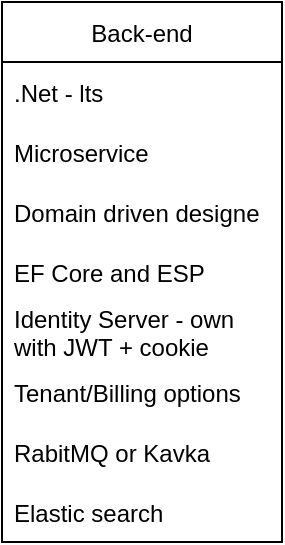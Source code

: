 <mxfile version="17.2.3" type="device"><diagram id="snXgQ7zDpd6ALeMQA5ko" name="Page-1"><mxGraphModel dx="1094" dy="703" grid="1" gridSize="10" guides="1" tooltips="1" connect="1" arrows="1" fold="1" page="1" pageScale="1" pageWidth="827" pageHeight="1169" math="0" shadow="0"><root><mxCell id="0"/><mxCell id="1" parent="0"/><mxCell id="Xf2JtWpbao_VLnLm5ezp-2" value="Back-end" style="swimlane;fontStyle=0;childLayout=stackLayout;horizontal=1;startSize=30;horizontalStack=0;resizeParent=1;resizeParentMax=0;resizeLast=0;collapsible=1;marginBottom=0;" vertex="1" parent="1"><mxGeometry x="50" y="100" width="140" height="270" as="geometry"/></mxCell><mxCell id="Xf2JtWpbao_VLnLm5ezp-3" value=".Net - lts" style="text;strokeColor=none;fillColor=none;align=left;verticalAlign=middle;spacingLeft=4;spacingRight=4;overflow=hidden;points=[[0,0.5],[1,0.5]];portConstraint=eastwest;rotatable=0;" vertex="1" parent="Xf2JtWpbao_VLnLm5ezp-2"><mxGeometry y="30" width="140" height="30" as="geometry"/></mxCell><mxCell id="Xf2JtWpbao_VLnLm5ezp-4" value="Microservice" style="text;strokeColor=none;fillColor=none;align=left;verticalAlign=middle;spacingLeft=4;spacingRight=4;overflow=hidden;points=[[0,0.5],[1,0.5]];portConstraint=eastwest;rotatable=0;" vertex="1" parent="Xf2JtWpbao_VLnLm5ezp-2"><mxGeometry y="60" width="140" height="30" as="geometry"/></mxCell><mxCell id="Xf2JtWpbao_VLnLm5ezp-5" value="Domain driven designe" style="text;strokeColor=none;fillColor=none;align=left;verticalAlign=middle;spacingLeft=4;spacingRight=4;overflow=hidden;points=[[0,0.5],[1,0.5]];portConstraint=eastwest;rotatable=0;" vertex="1" parent="Xf2JtWpbao_VLnLm5ezp-2"><mxGeometry y="90" width="140" height="30" as="geometry"/></mxCell><mxCell id="Xf2JtWpbao_VLnLm5ezp-11" value="EF Core and ESP" style="text;strokeColor=none;fillColor=none;align=left;verticalAlign=middle;spacingLeft=4;spacingRight=4;overflow=hidden;points=[[0,0.5],[1,0.5]];portConstraint=eastwest;rotatable=0;" vertex="1" parent="Xf2JtWpbao_VLnLm5ezp-2"><mxGeometry y="120" width="140" height="30" as="geometry"/></mxCell><mxCell id="Xf2JtWpbao_VLnLm5ezp-12" value="Identity Server - own&#10;with JWT + cookie" style="text;strokeColor=none;fillColor=none;align=left;verticalAlign=middle;spacingLeft=4;spacingRight=4;overflow=hidden;points=[[0,0.5],[1,0.5]];portConstraint=eastwest;rotatable=0;" vertex="1" parent="Xf2JtWpbao_VLnLm5ezp-2"><mxGeometry y="150" width="140" height="30" as="geometry"/></mxCell><mxCell id="Xf2JtWpbao_VLnLm5ezp-14" value="Tenant/Billing options" style="text;strokeColor=none;fillColor=none;align=left;verticalAlign=middle;spacingLeft=4;spacingRight=4;overflow=hidden;points=[[0,0.5],[1,0.5]];portConstraint=eastwest;rotatable=0;" vertex="1" parent="Xf2JtWpbao_VLnLm5ezp-2"><mxGeometry y="180" width="140" height="30" as="geometry"/></mxCell><mxCell id="Xf2JtWpbao_VLnLm5ezp-19" value="RabitMQ or Kavka" style="text;strokeColor=none;fillColor=none;align=left;verticalAlign=middle;spacingLeft=4;spacingRight=4;overflow=hidden;points=[[0,0.5],[1,0.5]];portConstraint=eastwest;rotatable=0;" vertex="1" parent="Xf2JtWpbao_VLnLm5ezp-2"><mxGeometry y="210" width="140" height="30" as="geometry"/></mxCell><mxCell id="Xf2JtWpbao_VLnLm5ezp-20" value="Elastic search" style="text;strokeColor=none;fillColor=none;align=left;verticalAlign=middle;spacingLeft=4;spacingRight=4;overflow=hidden;points=[[0,0.5],[1,0.5]];portConstraint=eastwest;rotatable=0;" vertex="1" parent="Xf2JtWpbao_VLnLm5ezp-2"><mxGeometry y="240" width="140" height="30" as="geometry"/></mxCell></root></mxGraphModel></diagram></mxfile>